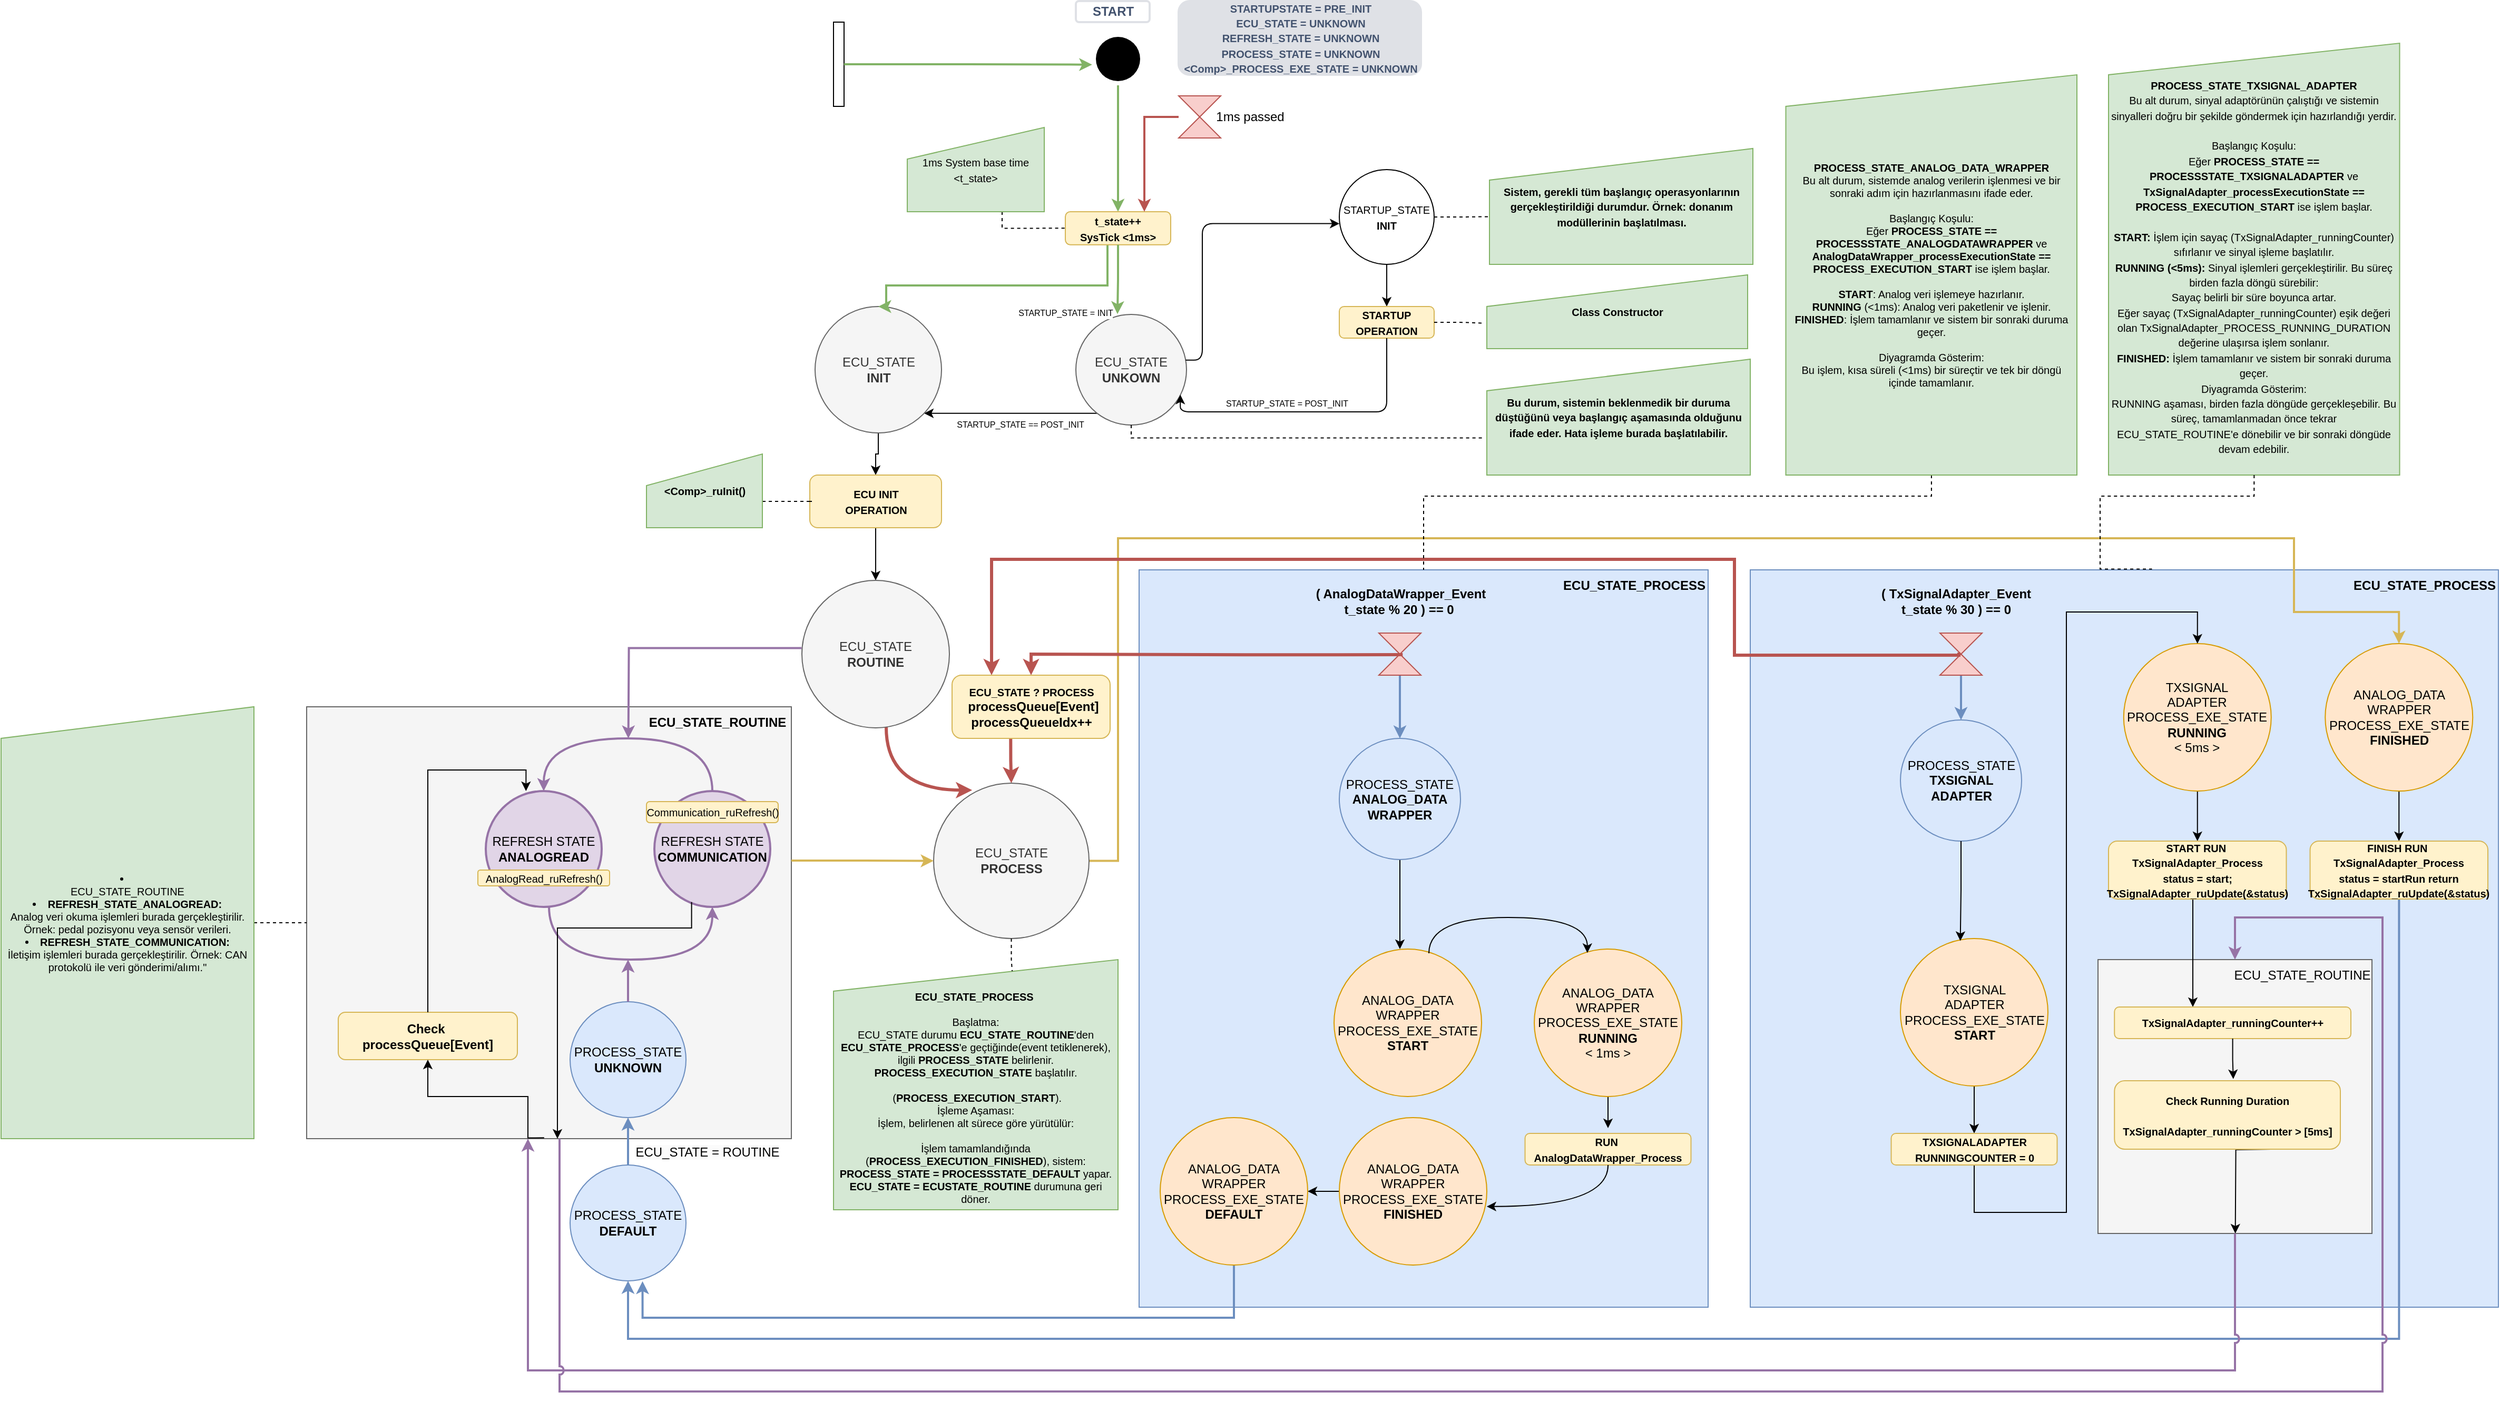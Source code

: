 <mxfile version="24.0.4" type="device">
  <diagram name="Page-1" id="58cdce13-f638-feb5-8d6f-7d28b1aa9fa0">
    <mxGraphModel dx="2208" dy="-59" grid="1" gridSize="10" guides="1" tooltips="1" connect="1" arrows="1" fold="1" page="1" pageScale="1" pageWidth="1100" pageHeight="850" background="none" math="0" shadow="0">
      <root>
        <mxCell id="0" />
        <mxCell id="1" parent="0" />
        <mxCell id="P8Tkj7V5pEzn8IZNAXqs-1" value="" style="rounded=0;whiteSpace=wrap;html=1;fillColor=#dae8fc;strokeColor=#6c8ebf;" parent="1" vertex="1">
          <mxGeometry x="1520" y="1400" width="710" height="700" as="geometry" />
        </mxCell>
        <mxCell id="_xPvG2tfz9_2FfV38ZfI-9" value="" style="rounded=0;whiteSpace=wrap;html=1;fillColor=#f5f5f5;fontColor=#333333;strokeColor=#666666;" parent="1" vertex="1">
          <mxGeometry x="1850" y="1770" width="260" height="260" as="geometry" />
        </mxCell>
        <mxCell id="P8Tkj7V5pEzn8IZNAXqs-2" value="" style="rounded=0;whiteSpace=wrap;html=1;fillColor=#dae8fc;strokeColor=#6c8ebf;" parent="1" vertex="1">
          <mxGeometry x="940" y="1400" width="540" height="700" as="geometry" />
        </mxCell>
        <mxCell id="P8Tkj7V5pEzn8IZNAXqs-4" value="" style="rounded=0;whiteSpace=wrap;html=1;fillColor=#f5f5f5;fontColor=#333333;strokeColor=#666666;" parent="1" vertex="1">
          <mxGeometry x="150" y="1530" width="460" height="410" as="geometry" />
        </mxCell>
        <mxCell id="P8Tkj7V5pEzn8IZNAXqs-5" style="edgeStyle=orthogonalEdgeStyle;rounded=0;orthogonalLoop=1;jettySize=auto;html=1;entryX=0.5;entryY=0;entryDx=0;entryDy=0;fillColor=#d5e8d4;strokeColor=#82b366;strokeWidth=2;" parent="1" source="P8Tkj7V5pEzn8IZNAXqs-6" target="P8Tkj7V5pEzn8IZNAXqs-31" edge="1">
          <mxGeometry relative="1" as="geometry" />
        </mxCell>
        <mxCell id="P8Tkj7V5pEzn8IZNAXqs-6" value="" style="ellipse;html=1;shape=startState;fillColor=#000000;strokeColor=none;" parent="1" vertex="1">
          <mxGeometry x="895" y="890" width="50" height="50" as="geometry" />
        </mxCell>
        <mxCell id="P8Tkj7V5pEzn8IZNAXqs-7" value="START" style="dashed=0;html=1;rounded=1;strokeColor=#DFE1E6;fontSize=12;align=center;fontStyle=1;strokeWidth=2;fontColor=#42526E" parent="1" vertex="1">
          <mxGeometry x="880" y="860" width="70" height="20" as="geometry" />
        </mxCell>
        <mxCell id="P8Tkj7V5pEzn8IZNAXqs-8" value="&lt;font style=&quot;font-size: 10px;&quot;&gt;STARTUPSTATE = PRE_INIT&lt;/font&gt;&lt;div&gt;&lt;font style=&quot;font-size: 10px;&quot;&gt;ECU_STATE = UNKNOWN&lt;/font&gt;&lt;/div&gt;&lt;div&gt;&lt;font style=&quot;font-size: 10px;&quot;&gt;REFRESH_STATE = UNKNOWN&lt;/font&gt;&lt;/div&gt;&lt;div&gt;&lt;font style=&quot;font-size: 10px;&quot;&gt;PROCESS_STATE = UNKNOWN&lt;/font&gt;&lt;/div&gt;&lt;div&gt;&lt;font style=&quot;font-size: 10px;&quot;&gt;&amp;lt;Comp&amp;gt;_PROCESS_EXE_STATE = UNKNOWN&lt;/font&gt;&lt;/div&gt;" style="dashed=0;html=1;rounded=1;fillColor=#DFE1E6;strokeColor=#DFE1E6;fontSize=12;align=center;fontStyle=1;strokeWidth=2;fontColor=#42526E" parent="1" vertex="1">
          <mxGeometry x="977.5" y="860" width="230" height="70" as="geometry" />
        </mxCell>
        <mxCell id="P8Tkj7V5pEzn8IZNAXqs-9" style="edgeStyle=orthogonalEdgeStyle;rounded=0;orthogonalLoop=1;jettySize=auto;html=1;" parent="1" source="P8Tkj7V5pEzn8IZNAXqs-12" target="P8Tkj7V5pEzn8IZNAXqs-14" edge="1">
          <mxGeometry relative="1" as="geometry">
            <Array as="points">
              <mxPoint x="870" y="1251.36" />
              <mxPoint x="870" y="1251.36" />
            </Array>
          </mxGeometry>
        </mxCell>
        <mxCell id="P8Tkj7V5pEzn8IZNAXqs-10" value="&lt;span style=&quot;color: rgba(0, 0, 0, 0); font-family: monospace; font-size: 0px; text-align: start; background-color: rgb(251, 251, 251);&quot;&gt;%3CmxGraphModel%3E%3Croot%3E%3CmxCell%20id%3D%220%22%2F%3E%3CmxCell%20id%3D%221%22%20parent%3D%220%22%2F%3E%3CmxCell%20id%3D%222%22%20value%3D%22%26lt%3Bfont%20style%3D%26quot%3Bfont-size%3A%208px%3B%26quot%3B%26gt%3BSTARTUP_STATE%20%3D%20POST_INIT%26lt%3B%2Ffont%26gt%3B%22%20style%3D%22edgeLabel%3Bhtml%3D1%3Balign%3Dcenter%3BverticalAlign%3Dmiddle%3Bresizable%3D0%3Bpoints%3D%5B%5D%3B%22%20vertex%3D%221%22%20connectable%3D%220%22%20parent%3D%221%22%3E%3CmxGeometry%20x%3D%22330%22%20y%3D%2260.571%22%20as%3D%22geometry%22%2F%3E%3C%2FmxCell%3E%3C%2Froot%3E%3C%2FmxGraphModel%3E&lt;/span&gt;" style="edgeLabel;html=1;align=center;verticalAlign=middle;resizable=0;points=[];" parent="P8Tkj7V5pEzn8IZNAXqs-9" vertex="1" connectable="0">
          <mxGeometry x="-0.16" y="-1" relative="1" as="geometry">
            <mxPoint as="offset" />
          </mxGeometry>
        </mxCell>
        <mxCell id="P8Tkj7V5pEzn8IZNAXqs-11" value="&lt;span style=&quot;font-size: 8px;&quot;&gt;STARTUP_STATE == POST_INIT&lt;/span&gt;" style="edgeLabel;html=1;align=center;verticalAlign=middle;resizable=0;points=[];" parent="P8Tkj7V5pEzn8IZNAXqs-9" vertex="1" connectable="0">
          <mxGeometry x="-0.342" relative="1" as="geometry">
            <mxPoint x="-19" y="9" as="offset" />
          </mxGeometry>
        </mxCell>
        <mxCell id="P8Tkj7V5pEzn8IZNAXqs-12" value="ECU_STATE&lt;div&gt;&lt;b&gt;UNKOWN&lt;/b&gt;&lt;/div&gt;" style="ellipse;whiteSpace=wrap;html=1;aspect=fixed;fillColor=#f5f5f5;fontColor=#333333;strokeColor=#666666;" parent="1" vertex="1">
          <mxGeometry x="880" y="1157.5" width="105" height="105" as="geometry" />
        </mxCell>
        <mxCell id="P8Tkj7V5pEzn8IZNAXqs-13" style="edgeStyle=orthogonalEdgeStyle;rounded=0;orthogonalLoop=1;jettySize=auto;html=1;entryX=0.5;entryY=0;entryDx=0;entryDy=0;" parent="1" source="P8Tkj7V5pEzn8IZNAXqs-14" target="P8Tkj7V5pEzn8IZNAXqs-19" edge="1">
          <mxGeometry relative="1" as="geometry" />
        </mxCell>
        <mxCell id="P8Tkj7V5pEzn8IZNAXqs-14" value="ECU_STATE&lt;div&gt;&lt;b&gt;INIT&lt;/b&gt;&lt;/div&gt;" style="ellipse;whiteSpace=wrap;html=1;aspect=fixed;fillColor=#f5f5f5;fontColor=#333333;strokeColor=#666666;" parent="1" vertex="1">
          <mxGeometry x="632.5" y="1150" width="120" height="120" as="geometry" />
        </mxCell>
        <mxCell id="P8Tkj7V5pEzn8IZNAXqs-15" style="edgeStyle=orthogonalEdgeStyle;rounded=0;orthogonalLoop=1;jettySize=auto;html=1;entryX=0.5;entryY=0;entryDx=0;entryDy=0;" parent="1" source="P8Tkj7V5pEzn8IZNAXqs-16" target="P8Tkj7V5pEzn8IZNAXqs-17" edge="1">
          <mxGeometry relative="1" as="geometry" />
        </mxCell>
        <mxCell id="P8Tkj7V5pEzn8IZNAXqs-16" value="&lt;font style=&quot;font-size: 10px;&quot;&gt;STARTUP_STATE&lt;/font&gt;&lt;div&gt;&lt;font style=&quot;font-size: 10px;&quot;&gt;&lt;b&gt;INIT&lt;/b&gt;&lt;/font&gt;&lt;/div&gt;" style="ellipse;whiteSpace=wrap;html=1;aspect=fixed;" parent="1" vertex="1">
          <mxGeometry x="1130" y="1020.0" width="90" height="90" as="geometry" />
        </mxCell>
        <mxCell id="P8Tkj7V5pEzn8IZNAXqs-17" value="&lt;font style=&quot;font-size: 10px;&quot;&gt;STARTUP OPERATION&lt;/font&gt;" style="rounded=1;whiteSpace=wrap;html=1;fillColor=#fff2cc;strokeColor=#d6b656;fontStyle=1" parent="1" vertex="1">
          <mxGeometry x="1130" y="1150" width="90" height="30" as="geometry" />
        </mxCell>
        <mxCell id="P8Tkj7V5pEzn8IZNAXqs-18" style="edgeStyle=orthogonalEdgeStyle;rounded=0;orthogonalLoop=1;jettySize=auto;html=1;entryX=0.5;entryY=0;entryDx=0;entryDy=0;" parent="1" source="P8Tkj7V5pEzn8IZNAXqs-19" target="P8Tkj7V5pEzn8IZNAXqs-26" edge="1">
          <mxGeometry relative="1" as="geometry" />
        </mxCell>
        <mxCell id="P8Tkj7V5pEzn8IZNAXqs-19" value="&lt;font style=&quot;font-size: 10px;&quot;&gt;ECU INIT&lt;/font&gt;&lt;div&gt;&lt;font style=&quot;font-size: 10px;&quot;&gt;OPERATION&lt;/font&gt;&lt;/div&gt;" style="rounded=1;whiteSpace=wrap;html=1;fillColor=#fff2cc;strokeColor=#d6b656;fontStyle=1" parent="1" vertex="1">
          <mxGeometry x="627.5" y="1310" width="125" height="50" as="geometry" />
        </mxCell>
        <mxCell id="P8Tkj7V5pEzn8IZNAXqs-20" style="edgeStyle=orthogonalEdgeStyle;rounded=1;orthogonalLoop=1;jettySize=auto;html=1;curved=0;entryX=0.944;entryY=0.726;entryDx=0;entryDy=0;exitX=0.5;exitY=1;exitDx=0;exitDy=0;entryPerimeter=0;" parent="1" source="P8Tkj7V5pEzn8IZNAXqs-17" target="P8Tkj7V5pEzn8IZNAXqs-12" edge="1">
          <mxGeometry relative="1" as="geometry">
            <Array as="points">
              <mxPoint x="1175" y="1250" />
              <mxPoint x="979" y="1250" />
            </Array>
            <mxPoint x="1167.519" y="1229" as="sourcePoint" />
            <mxPoint x="922.49" y="1289" as="targetPoint" />
          </mxGeometry>
        </mxCell>
        <mxCell id="P8Tkj7V5pEzn8IZNAXqs-21" value="&lt;font style=&quot;font-size: 8px;&quot;&gt;STARTUP_STATE = POST_INIT&lt;/font&gt;" style="edgeLabel;html=1;align=center;verticalAlign=middle;resizable=0;points=[];" parent="P8Tkj7V5pEzn8IZNAXqs-20" vertex="1" connectable="0">
          <mxGeometry x="-0.54" y="-2" relative="1" as="geometry">
            <mxPoint x="-93" y="-4" as="offset" />
          </mxGeometry>
        </mxCell>
        <mxCell id="P8Tkj7V5pEzn8IZNAXqs-22" style="edgeStyle=orthogonalEdgeStyle;rounded=1;orthogonalLoop=1;jettySize=auto;html=1;curved=0;exitX=0.992;exitY=0.413;exitDx=0;exitDy=0;exitPerimeter=0;entryX=0.001;entryY=0.57;entryDx=0;entryDy=0;entryPerimeter=0;" parent="1" source="P8Tkj7V5pEzn8IZNAXqs-12" target="P8Tkj7V5pEzn8IZNAXqs-16" edge="1">
          <mxGeometry relative="1" as="geometry">
            <Array as="points">
              <mxPoint x="1000" y="1201" />
              <mxPoint x="1000" y="1071" />
            </Array>
            <mxPoint x="950.0" y="1240.46" as="sourcePoint" />
            <mxPoint x="1116.2" y="1065.86" as="targetPoint" />
          </mxGeometry>
        </mxCell>
        <mxCell id="P8Tkj7V5pEzn8IZNAXqs-23" value="&lt;font style=&quot;font-size: 8px;&quot;&gt;STARTUP_STATE = INIT&lt;/font&gt;" style="edgeLabel;html=1;align=center;verticalAlign=middle;resizable=0;points=[];" parent="P8Tkj7V5pEzn8IZNAXqs-22" vertex="1" connectable="0">
          <mxGeometry x="-0.251" y="2" relative="1" as="geometry">
            <mxPoint x="-128" y="41" as="offset" />
          </mxGeometry>
        </mxCell>
        <mxCell id="P8Tkj7V5pEzn8IZNAXqs-24" style="edgeStyle=orthogonalEdgeStyle;rounded=0;orthogonalLoop=1;jettySize=auto;html=1;curved=1;fillColor=#f8cecc;strokeColor=#b85450;strokeWidth=3;entryX=0.248;entryY=0.045;entryDx=0;entryDy=0;entryPerimeter=0;" parent="1" source="P8Tkj7V5pEzn8IZNAXqs-26" target="P8Tkj7V5pEzn8IZNAXqs-43" edge="1">
          <mxGeometry relative="1" as="geometry">
            <Array as="points">
              <mxPoint x="700" y="1609" />
            </Array>
          </mxGeometry>
        </mxCell>
        <mxCell id="P8Tkj7V5pEzn8IZNAXqs-26" value="ECU_STATE&lt;div&gt;&lt;b&gt;ROUTINE&lt;/b&gt;&lt;/div&gt;" style="ellipse;whiteSpace=wrap;html=1;aspect=fixed;fillColor=#f5f5f5;fontColor=#333333;strokeColor=#666666;" parent="1" vertex="1">
          <mxGeometry x="620" y="1410" width="140" height="140" as="geometry" />
        </mxCell>
        <mxCell id="P8Tkj7V5pEzn8IZNAXqs-27" value="&lt;font style=&quot;font-size: 10px;&quot;&gt;Class&amp;nbsp;&lt;/font&gt;&lt;span style=&quot;font-size: 10px; background-color: initial;&quot;&gt;Constructor&lt;/span&gt;" style="shape=manualInput;whiteSpace=wrap;html=1;fillColor=#d5e8d4;strokeColor=#82b366;fontStyle=1" parent="1" vertex="1">
          <mxGeometry x="1270" y="1120" width="247.5" height="70" as="geometry" />
        </mxCell>
        <mxCell id="P8Tkj7V5pEzn8IZNAXqs-29" style="edgeStyle=orthogonalEdgeStyle;rounded=0;orthogonalLoop=1;jettySize=auto;html=1;entryX=0;entryY=0.5;entryDx=0;entryDy=0;dashed=1;endArrow=none;endFill=0;" parent="1" source="P8Tkj7V5pEzn8IZNAXqs-30" target="P8Tkj7V5pEzn8IZNAXqs-19" edge="1">
          <mxGeometry relative="1" as="geometry">
            <Array as="points">
              <mxPoint x="630" y="1335" />
              <mxPoint x="630" y="1335" />
            </Array>
          </mxGeometry>
        </mxCell>
        <mxCell id="P8Tkj7V5pEzn8IZNAXqs-30" value="&lt;span style=&quot;font-size: 10px;&quot;&gt;&lt;b&gt;&amp;lt;Comp&amp;gt;_ruInit()&lt;/b&gt;&lt;/span&gt;" style="shape=manualInput;whiteSpace=wrap;html=1;fillColor=#d5e8d4;strokeColor=#82b366;" parent="1" vertex="1">
          <mxGeometry x="472.5" y="1290" width="110" height="70" as="geometry" />
        </mxCell>
        <mxCell id="_xPvG2tfz9_2FfV38ZfI-25" style="edgeStyle=orthogonalEdgeStyle;rounded=0;orthogonalLoop=1;jettySize=auto;html=1;entryX=0.5;entryY=0;entryDx=0;entryDy=0;fillColor=#d5e8d4;strokeColor=#82b366;strokeWidth=2;" parent="1" source="P8Tkj7V5pEzn8IZNAXqs-31" target="P8Tkj7V5pEzn8IZNAXqs-14" edge="1">
          <mxGeometry relative="1" as="geometry">
            <Array as="points">
              <mxPoint x="910" y="1130" />
              <mxPoint x="700" y="1130" />
            </Array>
          </mxGeometry>
        </mxCell>
        <mxCell id="P8Tkj7V5pEzn8IZNAXqs-31" value="&lt;span style=&quot;font-size: 10px;&quot;&gt;t_state++&lt;/span&gt;&lt;div&gt;&lt;span style=&quot;font-size: 10px;&quot;&gt;SysTick &amp;lt;1ms&amp;gt;&lt;/span&gt;&lt;/div&gt;" style="rounded=1;whiteSpace=wrap;html=1;fillColor=#fff2cc;strokeColor=#d6b656;fontStyle=1" parent="1" vertex="1">
          <mxGeometry x="870" y="1060" width="100" height="31.36" as="geometry" />
        </mxCell>
        <mxCell id="P8Tkj7V5pEzn8IZNAXqs-32" style="edgeStyle=orthogonalEdgeStyle;rounded=0;orthogonalLoop=1;jettySize=auto;html=1;entryX=0.376;entryY=-0.003;entryDx=0;entryDy=0;entryPerimeter=0;fillColor=#d5e8d4;strokeColor=#82b366;strokeWidth=2;" parent="1" source="P8Tkj7V5pEzn8IZNAXqs-31" target="P8Tkj7V5pEzn8IZNAXqs-12" edge="1">
          <mxGeometry relative="1" as="geometry" />
        </mxCell>
        <mxCell id="P8Tkj7V5pEzn8IZNAXqs-33" style="edgeStyle=orthogonalEdgeStyle;rounded=0;orthogonalLoop=1;jettySize=auto;html=1;entryX=0;entryY=0.5;entryDx=0;entryDy=0;endArrow=none;endFill=0;dashed=1;" parent="1" source="P8Tkj7V5pEzn8IZNAXqs-34" target="P8Tkj7V5pEzn8IZNAXqs-31" edge="1">
          <mxGeometry relative="1" as="geometry">
            <Array as="points">
              <mxPoint x="810" y="1076" />
            </Array>
          </mxGeometry>
        </mxCell>
        <mxCell id="P8Tkj7V5pEzn8IZNAXqs-34" value="&lt;span style=&quot;font-size: 10px;&quot;&gt;1ms&amp;nbsp;&lt;/span&gt;&lt;span style=&quot;font-size: 10px; background-color: initial;&quot;&gt;System base&amp;nbsp;&lt;/span&gt;&lt;span style=&quot;font-size: 10px; background-color: initial;&quot;&gt;time&lt;/span&gt;&lt;div&gt;&lt;span style=&quot;font-size: 10px;&quot;&gt;&amp;lt;t_state&amp;gt;&lt;/span&gt;&lt;/div&gt;" style="shape=manualInput;whiteSpace=wrap;html=1;fillColor=#d5e8d4;strokeColor=#82b366;" parent="1" vertex="1">
          <mxGeometry x="720" y="980" width="130" height="80" as="geometry" />
        </mxCell>
        <mxCell id="P8Tkj7V5pEzn8IZNAXqs-35" style="edgeStyle=orthogonalEdgeStyle;rounded=0;orthogonalLoop=1;jettySize=auto;html=1;entryX=0.5;entryY=0;entryDx=0;entryDy=0;strokeWidth=2;fillColor=#dae8fc;strokeColor=#6c8ebf;" parent="1" source="P8Tkj7V5pEzn8IZNAXqs-36" target="P8Tkj7V5pEzn8IZNAXqs-68" edge="1">
          <mxGeometry relative="1" as="geometry">
            <Array as="points">
              <mxPoint x="1720" y="1520" />
              <mxPoint x="1720" y="1520" />
            </Array>
          </mxGeometry>
        </mxCell>
        <mxCell id="P8Tkj7V5pEzn8IZNAXqs-36" value="" style="shape=collate;html=1;fillColor=#f8cecc;strokeColor=#b85450;" parent="1" vertex="1">
          <mxGeometry x="1700" y="1460" width="40" height="40" as="geometry" />
        </mxCell>
        <mxCell id="P8Tkj7V5pEzn8IZNAXqs-37" value="( TxSignalAdapter_Event&lt;div&gt;t_state % 30 ) == 0&lt;/div&gt;" style="text;html=1;align=center;verticalAlign=middle;resizable=0;points=[];autosize=1;strokeColor=none;fillColor=none;fontStyle=1" parent="1" vertex="1">
          <mxGeometry x="1635" y="1410" width="160" height="40" as="geometry" />
        </mxCell>
        <mxCell id="P8Tkj7V5pEzn8IZNAXqs-38" style="edgeStyle=orthogonalEdgeStyle;rounded=0;orthogonalLoop=1;jettySize=auto;html=1;entryX=0.5;entryY=0;entryDx=0;entryDy=0;fillColor=#dae8fc;strokeColor=#6c8ebf;strokeWidth=2;" parent="1" source="P8Tkj7V5pEzn8IZNAXqs-40" target="P8Tkj7V5pEzn8IZNAXqs-45" edge="1">
          <mxGeometry relative="1" as="geometry">
            <Array as="points">
              <mxPoint x="1188" y="1530" />
              <mxPoint x="1188" y="1530" />
            </Array>
          </mxGeometry>
        </mxCell>
        <mxCell id="P8Tkj7V5pEzn8IZNAXqs-39" style="edgeStyle=orthogonalEdgeStyle;rounded=0;orthogonalLoop=1;jettySize=auto;html=1;entryX=0.5;entryY=0;entryDx=0;entryDy=0;fillColor=#f8cecc;strokeColor=#b85450;strokeWidth=3;exitX=0.371;exitY=1.009;exitDx=0;exitDy=0;exitPerimeter=0;" parent="1" source="KpyqmpD90d2tB9wrK3yy-1" target="P8Tkj7V5pEzn8IZNAXqs-43" edge="1">
          <mxGeometry relative="1" as="geometry" />
        </mxCell>
        <mxCell id="P8Tkj7V5pEzn8IZNAXqs-40" value="" style="shape=collate;html=1;fillColor=#f8cecc;strokeColor=#b85450;" parent="1" vertex="1">
          <mxGeometry x="1167.5" y="1460" width="40" height="40" as="geometry" />
        </mxCell>
        <mxCell id="P8Tkj7V5pEzn8IZNAXqs-41" value="&lt;div&gt;( AnalogDataWrapper_Event&lt;/div&gt;t_state % 20 ) == 0&amp;nbsp;" style="text;html=1;align=center;verticalAlign=middle;resizable=0;points=[];autosize=1;strokeColor=none;fillColor=none;fontStyle=1" parent="1" vertex="1">
          <mxGeometry x="1097.5" y="1410" width="180" height="40" as="geometry" />
        </mxCell>
        <mxCell id="P8Tkj7V5pEzn8IZNAXqs-42" style="edgeStyle=orthogonalEdgeStyle;rounded=0;orthogonalLoop=1;jettySize=auto;html=1;fillColor=#fff2cc;strokeColor=#d6b656;strokeWidth=2;entryX=0.5;entryY=0;entryDx=0;entryDy=0;" parent="1" source="P8Tkj7V5pEzn8IZNAXqs-43" target="P8Tkj7V5pEzn8IZNAXqs-74" edge="1">
          <mxGeometry relative="1" as="geometry">
            <Array as="points">
              <mxPoint x="920" y="1676" />
              <mxPoint x="920" y="1370" />
              <mxPoint x="2036" y="1370" />
              <mxPoint x="2036" y="1440" />
              <mxPoint x="2136" y="1440" />
            </Array>
          </mxGeometry>
        </mxCell>
        <mxCell id="P8Tkj7V5pEzn8IZNAXqs-43" value="ECU_STATE&lt;div&gt;&lt;b&gt;PROCESS&lt;/b&gt;&lt;/div&gt;" style="ellipse;whiteSpace=wrap;html=1;aspect=fixed;fillColor=#f5f5f5;fontColor=#333333;strokeColor=#666666;" parent="1" vertex="1">
          <mxGeometry x="745" y="1602.5" width="147.5" height="147.5" as="geometry" />
        </mxCell>
        <mxCell id="P8Tkj7V5pEzn8IZNAXqs-44" style="edgeStyle=orthogonalEdgeStyle;rounded=0;orthogonalLoop=1;jettySize=auto;html=1;entryX=0.5;entryY=0;entryDx=0;entryDy=0;" parent="1" source="P8Tkj7V5pEzn8IZNAXqs-45" edge="1">
          <mxGeometry relative="1" as="geometry">
            <mxPoint x="1187.5" y="1760" as="targetPoint" />
          </mxGeometry>
        </mxCell>
        <mxCell id="P8Tkj7V5pEzn8IZNAXqs-45" value="PROCESS_STATE&lt;div&gt;&lt;b&gt;ANALOG_DATA&lt;/b&gt;&lt;/div&gt;&lt;div&gt;&lt;b&gt;WRAPPER&lt;/b&gt;&lt;/div&gt;" style="ellipse;whiteSpace=wrap;html=1;aspect=fixed;fillColor=#dae8fc;strokeColor=#6c8ebf;" parent="1" vertex="1">
          <mxGeometry x="1130" y="1560" width="115" height="115" as="geometry" />
        </mxCell>
        <mxCell id="P8Tkj7V5pEzn8IZNAXqs-46" value="ANALOG_DATA&lt;div&gt;WRAPPER&lt;/div&gt;&lt;div&gt;PROCESS_EXE_STATE&lt;div&gt;&lt;b&gt;START&lt;/b&gt;&lt;/div&gt;&lt;/div&gt;" style="ellipse;whiteSpace=wrap;html=1;aspect=fixed;fillColor=#ffe6cc;strokeColor=#d79b00;" parent="1" vertex="1">
          <mxGeometry x="1125" y="1760" width="140" height="140" as="geometry" />
        </mxCell>
        <mxCell id="P8Tkj7V5pEzn8IZNAXqs-47" style="edgeStyle=orthogonalEdgeStyle;rounded=0;orthogonalLoop=1;jettySize=auto;html=1;entryX=0.5;entryY=1;entryDx=0;entryDy=0;curved=1;fillColor=#e1d5e7;strokeColor=#9673a6;strokeWidth=2;" parent="1" source="P8Tkj7V5pEzn8IZNAXqs-48" target="P8Tkj7V5pEzn8IZNAXqs-50" edge="1">
          <mxGeometry relative="1" as="geometry">
            <Array as="points">
              <mxPoint x="380" y="1770" />
              <mxPoint x="535" y="1770" />
            </Array>
          </mxGeometry>
        </mxCell>
        <mxCell id="P8Tkj7V5pEzn8IZNAXqs-48" value="REFRESH STATE&lt;div&gt;&lt;b&gt;ANALOGREAD&lt;/b&gt;&lt;/div&gt;" style="ellipse;whiteSpace=wrap;html=1;aspect=fixed;fillColor=#e1d5e7;strokeColor=#9673a6;strokeWidth=2;" parent="1" vertex="1">
          <mxGeometry x="320" y="1610" width="110" height="110" as="geometry" />
        </mxCell>
        <mxCell id="P8Tkj7V5pEzn8IZNAXqs-49" style="edgeStyle=orthogonalEdgeStyle;rounded=0;orthogonalLoop=1;jettySize=auto;html=1;curved=1;strokeWidth=2;fillColor=#e1d5e7;strokeColor=#9673a6;" parent="1" source="P8Tkj7V5pEzn8IZNAXqs-50" target="P8Tkj7V5pEzn8IZNAXqs-48" edge="1">
          <mxGeometry relative="1" as="geometry">
            <Array as="points">
              <mxPoint x="535" y="1560" />
              <mxPoint x="375" y="1560" />
            </Array>
          </mxGeometry>
        </mxCell>
        <mxCell id="P8Tkj7V5pEzn8IZNAXqs-50" value="REFRESH STATE&lt;div&gt;&lt;b&gt;COMMUNICATION&lt;/b&gt;&lt;/div&gt;" style="ellipse;whiteSpace=wrap;html=1;aspect=fixed;fillColor=#e1d5e7;strokeColor=#9673a6;strokeWidth=2;" parent="1" vertex="1">
          <mxGeometry x="480" y="1610" width="110" height="110" as="geometry" />
        </mxCell>
        <mxCell id="_xPvG2tfz9_2FfV38ZfI-21" style="edgeStyle=orthogonalEdgeStyle;rounded=0;orthogonalLoop=1;jettySize=auto;html=1;entryX=0.75;entryY=0;entryDx=0;entryDy=0;fillColor=#f8cecc;strokeColor=#b85450;strokeWidth=2;" parent="1" source="P8Tkj7V5pEzn8IZNAXqs-53" target="P8Tkj7V5pEzn8IZNAXqs-31" edge="1">
          <mxGeometry relative="1" as="geometry" />
        </mxCell>
        <mxCell id="P8Tkj7V5pEzn8IZNAXqs-53" value="" style="shape=collate;html=1;fillColor=#f8cecc;strokeColor=#b85450;" parent="1" vertex="1">
          <mxGeometry x="977.5" y="950.0" width="40" height="40" as="geometry" />
        </mxCell>
        <mxCell id="P8Tkj7V5pEzn8IZNAXqs-54" value="&lt;div&gt;1ms passed&lt;/div&gt;" style="text;html=1;align=center;verticalAlign=middle;resizable=0;points=[];autosize=1;strokeColor=none;fillColor=none;" parent="1" vertex="1">
          <mxGeometry x="1000" y="955.0" width="90" height="30" as="geometry" />
        </mxCell>
        <mxCell id="P8Tkj7V5pEzn8IZNAXqs-55" style="edgeStyle=orthogonalEdgeStyle;rounded=0;orthogonalLoop=1;jettySize=auto;html=1;" parent="1" source="P8Tkj7V5pEzn8IZNAXqs-56" edge="1">
          <mxGeometry relative="1" as="geometry">
            <mxPoint x="1385" y="1930" as="targetPoint" />
          </mxGeometry>
        </mxCell>
        <mxCell id="P8Tkj7V5pEzn8IZNAXqs-56" value="ANALOG_DATA&lt;div&gt;WRAPPER&lt;/div&gt;&lt;div&gt;PROCESS_EXE_STATE&lt;div&gt;&lt;b&gt;RUNNING&lt;/b&gt;&lt;/div&gt;&lt;/div&gt;&lt;div&gt;&amp;lt; 1ms &amp;gt;&lt;/div&gt;" style="ellipse;whiteSpace=wrap;html=1;aspect=fixed;fillColor=#ffe6cc;strokeColor=#d79b00;" parent="1" vertex="1">
          <mxGeometry x="1315" y="1760" width="140" height="140" as="geometry" />
        </mxCell>
        <mxCell id="P8Tkj7V5pEzn8IZNAXqs-57" style="edgeStyle=orthogonalEdgeStyle;rounded=0;orthogonalLoop=1;jettySize=auto;html=1;entryX=0.36;entryY=0.026;entryDx=0;entryDy=0;entryPerimeter=0;curved=1;" parent="1" target="P8Tkj7V5pEzn8IZNAXqs-56" edge="1">
          <mxGeometry relative="1" as="geometry">
            <mxPoint x="1215" y="1764" as="sourcePoint" />
            <Array as="points">
              <mxPoint x="1215" y="1730" />
              <mxPoint x="1365" y="1730" />
            </Array>
          </mxGeometry>
        </mxCell>
        <mxCell id="_xPvG2tfz9_2FfV38ZfI-4" style="edgeStyle=orthogonalEdgeStyle;rounded=0;orthogonalLoop=1;jettySize=auto;html=1;" parent="1" source="P8Tkj7V5pEzn8IZNAXqs-59" target="_xPvG2tfz9_2FfV38ZfI-1" edge="1">
          <mxGeometry relative="1" as="geometry" />
        </mxCell>
        <mxCell id="P8Tkj7V5pEzn8IZNAXqs-59" value="ANALOG_DATA&lt;div&gt;WRAPPER&lt;/div&gt;&lt;div&gt;PROCESS_EXE_STATE&lt;div&gt;&lt;b&gt;FINISHED&lt;/b&gt;&lt;/div&gt;&lt;/div&gt;" style="ellipse;whiteSpace=wrap;html=1;aspect=fixed;fillColor=#ffe6cc;strokeColor=#d79b00;" parent="1" vertex="1">
          <mxGeometry x="1130" y="1920" width="140" height="140" as="geometry" />
        </mxCell>
        <mxCell id="P8Tkj7V5pEzn8IZNAXqs-60" value="ECU_STATE_ROUTINE" style="text;html=1;align=center;verticalAlign=middle;whiteSpace=wrap;rounded=0;fontStyle=1" parent="1" vertex="1">
          <mxGeometry x="510" y="1530" width="60" height="30" as="geometry" />
        </mxCell>
        <mxCell id="P8Tkj7V5pEzn8IZNAXqs-61" style="edgeStyle=orthogonalEdgeStyle;rounded=0;orthogonalLoop=1;jettySize=auto;html=1;exitX=0.5;exitY=1;exitDx=0;exitDy=0;" parent="1" source="P8Tkj7V5pEzn8IZNAXqs-40" target="P8Tkj7V5pEzn8IZNAXqs-40" edge="1">
          <mxGeometry relative="1" as="geometry" />
        </mxCell>
        <mxCell id="P8Tkj7V5pEzn8IZNAXqs-62" style="edgeStyle=orthogonalEdgeStyle;rounded=0;orthogonalLoop=1;jettySize=auto;html=1;curved=0;fillColor=#dae8fc;strokeColor=#6c8ebf;exitX=0.5;exitY=0;exitDx=0;exitDy=0;strokeWidth=2;entryX=0.5;entryY=1;entryDx=0;entryDy=0;" parent="1" source="P8Tkj7V5pEzn8IZNAXqs-65" target="P8Tkj7V5pEzn8IZNAXqs-66" edge="1">
          <mxGeometry relative="1" as="geometry">
            <mxPoint x="635.0" y="1994.95" as="sourcePoint" />
            <mxPoint x="360.0" y="1450.003" as="targetPoint" />
            <Array as="points">
              <mxPoint x="455" y="1930" />
              <mxPoint x="455" y="1930" />
            </Array>
          </mxGeometry>
        </mxCell>
        <mxCell id="P8Tkj7V5pEzn8IZNAXqs-63" value="&lt;span style=&quot;color: rgba(0, 0, 0, 0); font-family: monospace; font-size: 0px; text-align: start; background-color: rgb(251, 251, 251);&quot;&gt;%3CmxGraphModel%3E%3Croot%3E%3CmxCell%20id%3D%220%22%2F%3E%3CmxCell%20id%3D%221%22%20parent%3D%220%22%2F%3E%3CmxCell%20id%3D%222%22%20value%3D%22ECU_STATE_ROUTINE%22%20style%3D%22text%3Bhtml%3D1%3Balign%3Dcenter%3BverticalAlign%3Dmiddle%3BwhiteSpace%3Dwrap%3Brounded%3D0%3B%22%20vertex%3D%221%22%20parent%3D%221%22%3E%3CmxGeometry%20x%3D%22-330%22%20y%3D%22330%22%20width%3D%2260%22%20height%3D%2230%22%20as%3D%22geometry%22%2F%3E%3C%2FmxCell%3E%3C%2Froot%3E%3C%2FmxGraphModel%3E&lt;/span&gt;" style="edgeLabel;html=1;align=center;verticalAlign=middle;resizable=0;points=[];" parent="P8Tkj7V5pEzn8IZNAXqs-62" vertex="1" connectable="0">
          <mxGeometry x="-0.728" y="-13" relative="1" as="geometry">
            <mxPoint as="offset" />
          </mxGeometry>
        </mxCell>
        <mxCell id="P8Tkj7V5pEzn8IZNAXqs-64" value="&lt;span style=&quot;font-size: 12px; text-wrap-mode: wrap; background-color: rgb(251, 251, 251);&quot;&gt;ECU_STATE = ROUTINE&lt;/span&gt;" style="edgeLabel;html=1;align=center;verticalAlign=middle;resizable=0;points=[];" parent="P8Tkj7V5pEzn8IZNAXqs-62" vertex="1" connectable="0">
          <mxGeometry x="-0.841" y="-1" relative="1" as="geometry">
            <mxPoint x="74" y="-9" as="offset" />
          </mxGeometry>
        </mxCell>
        <mxCell id="P8Tkj7V5pEzn8IZNAXqs-65" value="PROCESS_STATE&lt;div&gt;&lt;b&gt;DEFAULT&lt;/b&gt;&lt;/div&gt;" style="ellipse;whiteSpace=wrap;html=1;aspect=fixed;fillColor=#dae8fc;strokeColor=#6c8ebf;" parent="1" vertex="1">
          <mxGeometry x="400" y="1965" width="110" height="110" as="geometry" />
        </mxCell>
        <mxCell id="P8Tkj7V5pEzn8IZNAXqs-66" value="PROCESS_STATE&lt;div&gt;&lt;b&gt;UNKNOWN&lt;/b&gt;&lt;/div&gt;" style="ellipse;whiteSpace=wrap;html=1;aspect=fixed;fillColor=#dae8fc;strokeColor=#6c8ebf;" parent="1" vertex="1">
          <mxGeometry x="400" y="1810" width="110" height="110" as="geometry" />
        </mxCell>
        <mxCell id="P8Tkj7V5pEzn8IZNAXqs-67" style="edgeStyle=orthogonalEdgeStyle;rounded=0;orthogonalLoop=1;jettySize=auto;html=1;fillColor=#e1d5e7;strokeColor=#9673a6;strokeWidth=2;" parent="1" source="P8Tkj7V5pEzn8IZNAXqs-66" edge="1">
          <mxGeometry relative="1" as="geometry">
            <mxPoint x="455" y="1770" as="targetPoint" />
          </mxGeometry>
        </mxCell>
        <mxCell id="P8Tkj7V5pEzn8IZNAXqs-68" value="PROCESS_STATE&lt;div&gt;&lt;b&gt;TXSIGNAL&lt;/b&gt;&lt;/div&gt;&lt;div&gt;&lt;b&gt;ADAPTER&lt;/b&gt;&lt;/div&gt;" style="ellipse;whiteSpace=wrap;html=1;aspect=fixed;fillColor=#dae8fc;strokeColor=#6c8ebf;" parent="1" vertex="1">
          <mxGeometry x="1662.5" y="1542.5" width="115" height="115" as="geometry" />
        </mxCell>
        <mxCell id="P8Tkj7V5pEzn8IZNAXqs-69" style="edgeStyle=orthogonalEdgeStyle;rounded=0;orthogonalLoop=1;jettySize=auto;html=1;entryX=0.5;entryY=0;entryDx=0;entryDy=0;" parent="1" source="P8Tkj7V5pEzn8IZNAXqs-70" target="P8Tkj7V5pEzn8IZNAXqs-77" edge="1">
          <mxGeometry relative="1" as="geometry" />
        </mxCell>
        <mxCell id="P8Tkj7V5pEzn8IZNAXqs-70" value="TXSIGNAL&lt;div&gt;ADAPTER&lt;br&gt;&lt;div&gt;PROCESS_EXE_STATE&lt;div&gt;&lt;b&gt;START&lt;/b&gt;&lt;/div&gt;&lt;/div&gt;&lt;/div&gt;" style="ellipse;whiteSpace=wrap;html=1;aspect=fixed;fillColor=#ffe6cc;strokeColor=#d79b00;" parent="1" vertex="1">
          <mxGeometry x="1662.5" y="1750" width="140" height="140" as="geometry" />
        </mxCell>
        <mxCell id="P8Tkj7V5pEzn8IZNAXqs-71" style="edgeStyle=orthogonalEdgeStyle;rounded=0;orthogonalLoop=1;jettySize=auto;html=1;entryX=0.5;entryY=0;entryDx=0;entryDy=0;" parent="1" source="P8Tkj7V5pEzn8IZNAXqs-72" target="P8Tkj7V5pEzn8IZNAXqs-81" edge="1">
          <mxGeometry relative="1" as="geometry">
            <mxPoint x="1960.375" y="1655" as="targetPoint" />
          </mxGeometry>
        </mxCell>
        <mxCell id="P8Tkj7V5pEzn8IZNAXqs-72" value="TXSIGNAL&lt;div&gt;ADAPTER&lt;/div&gt;&lt;div&gt;PROCESS_EXE_STATE&lt;div&gt;&lt;b&gt;RUNNING&lt;/b&gt;&lt;/div&gt;&lt;/div&gt;&lt;div&gt;&amp;lt; 5ms &amp;gt;&lt;/div&gt;" style="ellipse;whiteSpace=wrap;html=1;aspect=fixed;fillColor=#ffe6cc;strokeColor=#d79b00;" parent="1" vertex="1">
          <mxGeometry x="1874.37" y="1470" width="140" height="140" as="geometry" />
        </mxCell>
        <mxCell id="P8Tkj7V5pEzn8IZNAXqs-73" style="edgeStyle=orthogonalEdgeStyle;rounded=0;orthogonalLoop=1;jettySize=auto;html=1;entryX=0.5;entryY=0;entryDx=0;entryDy=0;" parent="1" source="P8Tkj7V5pEzn8IZNAXqs-74" target="P8Tkj7V5pEzn8IZNAXqs-88" edge="1">
          <mxGeometry relative="1" as="geometry">
            <mxPoint x="2135.625" y="1655" as="targetPoint" />
          </mxGeometry>
        </mxCell>
        <mxCell id="P8Tkj7V5pEzn8IZNAXqs-74" value="ANALOG_DATA&lt;div&gt;WRAPPER&lt;/div&gt;&lt;div&gt;PROCESS_EXE_STATE&lt;div&gt;&lt;b&gt;FINISHED&lt;/b&gt;&lt;/div&gt;&lt;/div&gt;" style="ellipse;whiteSpace=wrap;html=1;aspect=fixed;fillColor=#ffe6cc;strokeColor=#d79b00;" parent="1" vertex="1">
          <mxGeometry x="2065.63" y="1470" width="140" height="140" as="geometry" />
        </mxCell>
        <mxCell id="P8Tkj7V5pEzn8IZNAXqs-75" style="edgeStyle=orthogonalEdgeStyle;rounded=0;orthogonalLoop=1;jettySize=auto;html=1;entryX=0.406;entryY=0.016;entryDx=0;entryDy=0;entryPerimeter=0;" parent="1" source="P8Tkj7V5pEzn8IZNAXqs-68" target="P8Tkj7V5pEzn8IZNAXqs-70" edge="1">
          <mxGeometry relative="1" as="geometry" />
        </mxCell>
        <mxCell id="P8Tkj7V5pEzn8IZNAXqs-76" style="edgeStyle=orthogonalEdgeStyle;rounded=0;orthogonalLoop=1;jettySize=auto;html=1;curved=0;exitX=0.5;exitY=1;exitDx=0;exitDy=0;entryX=0.5;entryY=0;entryDx=0;entryDy=0;" parent="1" source="P8Tkj7V5pEzn8IZNAXqs-77" target="P8Tkj7V5pEzn8IZNAXqs-72" edge="1">
          <mxGeometry relative="1" as="geometry">
            <Array as="points">
              <mxPoint x="1732" y="2010" />
              <mxPoint x="1820" y="2010" />
              <mxPoint x="1820" y="1440" />
              <mxPoint x="1944" y="1440" />
            </Array>
          </mxGeometry>
        </mxCell>
        <mxCell id="P8Tkj7V5pEzn8IZNAXqs-77" value="&lt;span style=&quot;font-size: 10px;&quot;&gt;TXSIGNALADAPTER&lt;/span&gt;&lt;div&gt;&lt;span style=&quot;font-size: 10px;&quot;&gt;RUNNINGCOUNTER = 0&lt;/span&gt;&lt;/div&gt;" style="rounded=1;whiteSpace=wrap;html=1;fillColor=#fff2cc;strokeColor=#d6b656;fontStyle=1" parent="1" vertex="1">
          <mxGeometry x="1653.75" y="1935" width="157.5" height="30" as="geometry" />
        </mxCell>
        <mxCell id="P8Tkj7V5pEzn8IZNAXqs-78" value="&lt;span style=&quot;font-size: 10px;&quot;&gt;RUN&amp;nbsp;&lt;/span&gt;&lt;div&gt;&lt;span style=&quot;font-size: 10px;&quot;&gt;AnalogDataWrapper_Process&lt;/span&gt;&lt;/div&gt;" style="rounded=1;whiteSpace=wrap;html=1;fillColor=#fff2cc;strokeColor=#d6b656;fontStyle=1" parent="1" vertex="1">
          <mxGeometry x="1306.25" y="1935" width="157.5" height="30" as="geometry" />
        </mxCell>
        <mxCell id="P8Tkj7V5pEzn8IZNAXqs-79" style="edgeStyle=orthogonalEdgeStyle;rounded=0;orthogonalLoop=1;jettySize=auto;html=1;entryX=0.999;entryY=0.603;entryDx=0;entryDy=0;entryPerimeter=0;curved=1;" parent="1" source="P8Tkj7V5pEzn8IZNAXqs-78" target="P8Tkj7V5pEzn8IZNAXqs-59" edge="1">
          <mxGeometry relative="1" as="geometry">
            <Array as="points">
              <mxPoint x="1385" y="2004" />
            </Array>
          </mxGeometry>
        </mxCell>
        <mxCell id="_xPvG2tfz9_2FfV38ZfI-11" style="edgeStyle=orthogonalEdgeStyle;rounded=0;orthogonalLoop=1;jettySize=auto;html=1;" parent="1" source="P8Tkj7V5pEzn8IZNAXqs-81" target="P8Tkj7V5pEzn8IZNAXqs-83" edge="1">
          <mxGeometry relative="1" as="geometry">
            <Array as="points">
              <mxPoint x="1940" y="1780" />
              <mxPoint x="1940" y="1780" />
            </Array>
          </mxGeometry>
        </mxCell>
        <mxCell id="P8Tkj7V5pEzn8IZNAXqs-81" value="&lt;span style=&quot;font-size: 10px;&quot;&gt;&lt;span&gt;START RUN&amp;nbsp;&lt;/span&gt;&lt;/span&gt;&lt;div&gt;&lt;span style=&quot;font-size: 10px;&quot;&gt;TxSignalAdapter_Process&lt;/span&gt;&lt;/div&gt;&lt;div&gt;&lt;span style=&quot;font-size: 10px;&quot;&gt;status = start;&lt;/span&gt;&lt;/div&gt;&lt;div&gt;&lt;span style=&quot;font-size: 10px;&quot;&gt;TxSignalAdapter_ruUpdate(&amp;amp;status)&lt;/span&gt;&lt;/div&gt;" style="rounded=1;whiteSpace=wrap;html=1;fillColor=#fff2cc;strokeColor=#d6b656;fontStyle=1" parent="1" vertex="1">
          <mxGeometry x="1859.99" y="1657.5" width="168.75" height="55" as="geometry" />
        </mxCell>
        <mxCell id="P8Tkj7V5pEzn8IZNAXqs-83" value="&lt;span style=&quot;font-size: 10px; background-color: initial;&quot;&gt;TxSignalAdapter_runningCounter++&lt;/span&gt;" style="rounded=1;whiteSpace=wrap;html=1;fillColor=#fff2cc;strokeColor=#d6b656;fontStyle=1" parent="1" vertex="1">
          <mxGeometry x="1865.62" y="1815" width="224.38" height="30" as="geometry" />
        </mxCell>
        <mxCell id="_xPvG2tfz9_2FfV38ZfI-14" style="edgeStyle=orthogonalEdgeStyle;rounded=0;orthogonalLoop=1;jettySize=auto;html=1;" parent="1" edge="1">
          <mxGeometry relative="1" as="geometry">
            <mxPoint x="1980.32" y="2030" as="targetPoint" />
            <mxPoint x="2014.37" y="1950" as="sourcePoint" />
          </mxGeometry>
        </mxCell>
        <mxCell id="P8Tkj7V5pEzn8IZNAXqs-85" value="&lt;span style=&quot;font-size: 10px;&quot;&gt;Check Running Duration&lt;br&gt;&lt;br&gt;&lt;/span&gt;&lt;span style=&quot;font-size: 10px;&quot;&gt;TxSignalAdapter_runningCounter &amp;gt; [5ms]&lt;/span&gt;&lt;span style=&quot;font-size: 10px;&quot;&gt;&lt;br&gt;&lt;/span&gt;" style="rounded=1;whiteSpace=wrap;html=1;fillColor=#fff2cc;strokeColor=#d6b656;fontStyle=1" parent="1" vertex="1">
          <mxGeometry x="1865.63" y="1885" width="214.37" height="65" as="geometry" />
        </mxCell>
        <mxCell id="P8Tkj7V5pEzn8IZNAXqs-86" style="edgeStyle=orthogonalEdgeStyle;rounded=0;orthogonalLoop=1;jettySize=auto;html=1;entryX=0;entryY=0.5;entryDx=0;entryDy=0;fillColor=#fff2cc;strokeColor=#d6b656;strokeWidth=2;" parent="1" source="P8Tkj7V5pEzn8IZNAXqs-4" target="P8Tkj7V5pEzn8IZNAXqs-43" edge="1">
          <mxGeometry relative="1" as="geometry">
            <Array as="points">
              <mxPoint x="680" y="1676" />
              <mxPoint x="680" y="1676" />
            </Array>
          </mxGeometry>
        </mxCell>
        <mxCell id="P8Tkj7V5pEzn8IZNAXqs-87" style="edgeStyle=orthogonalEdgeStyle;rounded=0;orthogonalLoop=1;jettySize=auto;html=1;entryX=0.5;entryY=1;entryDx=0;entryDy=0;curved=0;fillColor=#dae8fc;strokeColor=#6c8ebf;strokeWidth=2;" parent="1" source="P8Tkj7V5pEzn8IZNAXqs-88" target="P8Tkj7V5pEzn8IZNAXqs-65" edge="1">
          <mxGeometry relative="1" as="geometry">
            <Array as="points">
              <mxPoint x="1780" y="2130" />
              <mxPoint x="690" y="2130" />
            </Array>
          </mxGeometry>
        </mxCell>
        <mxCell id="P8Tkj7V5pEzn8IZNAXqs-88" value="&lt;span style=&quot;font-size: 10px;&quot;&gt;&lt;span&gt;FINISH RUN&lt;/span&gt;&amp;nbsp;&lt;/span&gt;&lt;div&gt;&lt;span style=&quot;font-size: 10px;&quot;&gt;TxSignalAdapter_Process&lt;/span&gt;&lt;/div&gt;&lt;div&gt;&lt;span style=&quot;font-size: 10px;&quot;&gt;status = startRun return&lt;/span&gt;&lt;/div&gt;&lt;div&gt;&lt;span style=&quot;font-size: 10px;&quot;&gt;TxSignalAdapter_ruUpdate(&amp;amp;status)&lt;/span&gt;&lt;span style=&quot;font-size: 10px;&quot;&gt;&lt;br&gt;&lt;/span&gt;&lt;/div&gt;" style="rounded=1;whiteSpace=wrap;html=1;fillColor=#fff2cc;strokeColor=#d6b656;fontStyle=1" parent="1" vertex="1">
          <mxGeometry x="2051.26" y="1657.5" width="168.75" height="55" as="geometry" />
        </mxCell>
        <mxCell id="P8Tkj7V5pEzn8IZNAXqs-89" style="edgeStyle=orthogonalEdgeStyle;rounded=0;orthogonalLoop=1;jettySize=auto;html=1;fillColor=#f8cecc;strokeColor=#b85450;strokeWidth=3;entryX=0.25;entryY=0;entryDx=0;entryDy=0;exitX=0.45;exitY=0.464;exitDx=0;exitDy=0;exitPerimeter=0;" parent="1" target="KpyqmpD90d2tB9wrK3yy-1" edge="1" source="P8Tkj7V5pEzn8IZNAXqs-36">
          <mxGeometry relative="1" as="geometry">
            <Array as="points">
              <mxPoint x="1718" y="1481" />
              <mxPoint x="1505" y="1481" />
              <mxPoint x="1505" y="1390" />
              <mxPoint x="800" y="1390" />
              <mxPoint x="800" y="1430" />
              <mxPoint x="800" y="1430" />
            </Array>
            <mxPoint x="1615.08" y="1480.56" as="sourcePoint" />
            <mxPoint x="760" y="1560" as="targetPoint" />
          </mxGeometry>
        </mxCell>
        <mxCell id="oAeWuLFhL-ujhYh8Zt5p-4" value="&lt;span style=&quot;font-size: 10px;&quot;&gt;AnalogRead_ruRefresh()&lt;/span&gt;" style="rounded=1;whiteSpace=wrap;html=1;fillColor=#fff2cc;strokeColor=#d6b656;" parent="1" vertex="1">
          <mxGeometry x="312.5" y="1685" width="125" height="15" as="geometry" />
        </mxCell>
        <mxCell id="oAeWuLFhL-ujhYh8Zt5p-5" value="&lt;span style=&quot;font-size: 10px;&quot;&gt;Communication_ruRefresh()&lt;/span&gt;" style="rounded=1;whiteSpace=wrap;html=1;fillColor=#fff2cc;strokeColor=#d6b656;" parent="1" vertex="1">
          <mxGeometry x="472.5" y="1620" width="125" height="20" as="geometry" />
        </mxCell>
        <mxCell id="_xPvG2tfz9_2FfV38ZfI-5" style="edgeStyle=orthogonalEdgeStyle;rounded=0;orthogonalLoop=1;jettySize=auto;html=1;entryX=0.625;entryY=1.003;entryDx=0;entryDy=0;entryPerimeter=0;fillColor=#dae8fc;strokeColor=#6c8ebf;strokeWidth=2;" parent="1" source="_xPvG2tfz9_2FfV38ZfI-1" target="P8Tkj7V5pEzn8IZNAXqs-65" edge="1">
          <mxGeometry relative="1" as="geometry">
            <mxPoint x="500" y="1990" as="targetPoint" />
            <Array as="points">
              <mxPoint x="1030" y="2110" />
              <mxPoint x="469" y="2110" />
            </Array>
          </mxGeometry>
        </mxCell>
        <mxCell id="_xPvG2tfz9_2FfV38ZfI-1" value="ANALOG_DATA&lt;div&gt;WRAPPER&lt;/div&gt;&lt;div&gt;PROCESS_EXE_STATE&lt;div&gt;&lt;b&gt;DEFAULT&lt;/b&gt;&lt;/div&gt;&lt;/div&gt;" style="ellipse;whiteSpace=wrap;html=1;aspect=fixed;fillColor=#ffe6cc;strokeColor=#d79b00;" parent="1" vertex="1">
          <mxGeometry x="960" y="1920" width="140" height="140" as="geometry" />
        </mxCell>
        <mxCell id="_xPvG2tfz9_2FfV38ZfI-10" value="ECU_STATE_ROUTINE" style="text;html=1;align=center;verticalAlign=middle;whiteSpace=wrap;rounded=0;" parent="1" vertex="1">
          <mxGeometry x="2014.37" y="1770" width="60" height="30" as="geometry" />
        </mxCell>
        <mxCell id="_xPvG2tfz9_2FfV38ZfI-12" style="edgeStyle=orthogonalEdgeStyle;rounded=0;orthogonalLoop=1;jettySize=auto;html=1;entryX=0.785;entryY=0.999;entryDx=0;entryDy=0;entryPerimeter=0;fillColor=#e1d5e7;strokeColor=#9673a6;strokeWidth=2;endArrow=classic;endFill=1;jumpStyle=arc;exitX=0.5;exitY=1;exitDx=0;exitDy=0;" parent="1" source="_xPvG2tfz9_2FfV38ZfI-9" edge="1">
          <mxGeometry relative="1" as="geometry">
            <mxPoint x="1862.2" y="2030.41" as="sourcePoint" />
            <mxPoint x="360.0" y="1940" as="targetPoint" />
            <Array as="points">
              <mxPoint x="1980" y="2160" />
              <mxPoint x="360" y="2160" />
            </Array>
          </mxGeometry>
        </mxCell>
        <mxCell id="_xPvG2tfz9_2FfV38ZfI-15" style="edgeStyle=orthogonalEdgeStyle;rounded=0;orthogonalLoop=1;jettySize=auto;html=1;entryX=0.526;entryY=-0.025;entryDx=0;entryDy=0;entryPerimeter=0;" parent="1" source="P8Tkj7V5pEzn8IZNAXqs-83" target="P8Tkj7V5pEzn8IZNAXqs-85" edge="1">
          <mxGeometry relative="1" as="geometry" />
        </mxCell>
        <mxCell id="_xPvG2tfz9_2FfV38ZfI-16" style="edgeStyle=orthogonalEdgeStyle;rounded=0;orthogonalLoop=1;jettySize=auto;html=1;entryX=0.5;entryY=0;entryDx=0;entryDy=0;strokeWidth=2;fillColor=#e1d5e7;strokeColor=#9673a6;jumpStyle=arc;" parent="1" source="P8Tkj7V5pEzn8IZNAXqs-4" target="_xPvG2tfz9_2FfV38ZfI-9" edge="1">
          <mxGeometry relative="1" as="geometry">
            <Array as="points">
              <mxPoint x="390" y="2180" />
              <mxPoint x="2120" y="2180" />
              <mxPoint x="2120" y="1730" />
              <mxPoint x="1980" y="1730" />
            </Array>
          </mxGeometry>
        </mxCell>
        <mxCell id="_xPvG2tfz9_2FfV38ZfI-18" style="edgeStyle=orthogonalEdgeStyle;rounded=0;orthogonalLoop=1;jettySize=auto;html=1;entryX=0.796;entryY=1;entryDx=0;entryDy=0;entryPerimeter=0;exitX=0.321;exitY=0.958;exitDx=0;exitDy=0;exitPerimeter=0;" parent="1" source="P8Tkj7V5pEzn8IZNAXqs-50" edge="1">
          <mxGeometry relative="1" as="geometry">
            <mxPoint x="390" y="1717.915" as="sourcePoint" />
            <mxPoint x="388.2" y="1940" as="targetPoint" />
            <Array as="points">
              <mxPoint x="515" y="1740" />
              <mxPoint x="388" y="1740" />
              <mxPoint x="388" y="1940" />
            </Array>
          </mxGeometry>
        </mxCell>
        <mxCell id="_xPvG2tfz9_2FfV38ZfI-19" style="edgeStyle=orthogonalEdgeStyle;rounded=0;orthogonalLoop=1;jettySize=auto;html=1;entryX=0.669;entryY=-0.002;entryDx=0;entryDy=0;entryPerimeter=0;fillColor=#e1d5e7;strokeColor=#9673a6;strokeWidth=2;exitX=-0.002;exitY=0.459;exitDx=0;exitDy=0;exitPerimeter=0;" parent="1" source="P8Tkj7V5pEzn8IZNAXqs-26" edge="1">
          <mxGeometry relative="1" as="geometry">
            <mxPoint x="637.5" y="1510.82" as="sourcePoint" />
            <mxPoint x="455.31" y="1560.0" as="targetPoint" />
          </mxGeometry>
        </mxCell>
        <mxCell id="_xPvG2tfz9_2FfV38ZfI-23" style="edgeStyle=orthogonalEdgeStyle;rounded=0;orthogonalLoop=1;jettySize=auto;html=1;entryX=-0.018;entryY=0.653;entryDx=0;entryDy=0;entryPerimeter=0;dashed=1;endArrow=none;endFill=0;" parent="1" source="P8Tkj7V5pEzn8IZNAXqs-17" target="P8Tkj7V5pEzn8IZNAXqs-27" edge="1">
          <mxGeometry relative="1" as="geometry" />
        </mxCell>
        <mxCell id="_xPvG2tfz9_2FfV38ZfI-26" value="" style="html=1;points=[[0,0,0,0,5],[0,1,0,0,-5],[1,0,0,0,5],[1,1,0,0,-5]];perimeter=orthogonalPerimeter;outlineConnect=0;targetShapes=umlLifeline;portConstraint=eastwest;newEdgeStyle={&quot;curved&quot;:0,&quot;rounded&quot;:0};" parent="1" vertex="1">
          <mxGeometry x="650" y="880" width="10" height="80" as="geometry" />
        </mxCell>
        <mxCell id="_xPvG2tfz9_2FfV38ZfI-27" style="edgeStyle=orthogonalEdgeStyle;rounded=0;orthogonalLoop=1;jettySize=auto;html=1;curved=0;entryX=0.008;entryY=0.607;entryDx=0;entryDy=0;entryPerimeter=0;fillColor=#d5e8d4;strokeColor=#82b366;strokeWidth=2;" parent="1" source="_xPvG2tfz9_2FfV38ZfI-26" target="P8Tkj7V5pEzn8IZNAXqs-6" edge="1">
          <mxGeometry relative="1" as="geometry" />
        </mxCell>
        <mxCell id="_xPvG2tfz9_2FfV38ZfI-40" value="ECU_STATE_PROCESS" style="text;html=1;align=center;verticalAlign=middle;whiteSpace=wrap;rounded=0;fontStyle=1" parent="1" vertex="1">
          <mxGeometry x="1380" y="1400" width="60" height="30" as="geometry" />
        </mxCell>
        <mxCell id="_xPvG2tfz9_2FfV38ZfI-41" value="ECU_STATE_PROCESS" style="text;html=1;align=center;verticalAlign=middle;whiteSpace=wrap;rounded=0;fontStyle=1" parent="1" vertex="1">
          <mxGeometry x="2130" y="1400" width="60" height="30" as="geometry" />
        </mxCell>
        <mxCell id="_xPvG2tfz9_2FfV38ZfI-72" value="&lt;span style=&quot;text-align: left;&quot;&gt;&lt;b&gt;&lt;font style=&quot;font-size: 10px;&quot;&gt;Bu durum, sistemin beklenmedik bir duruma düştüğünü veya başlangıç aşamasında olduğunu ifade eder. Hata işleme burada başlatılabilir.&lt;/font&gt;&lt;/b&gt;&lt;/span&gt;" style="shape=manualInput;whiteSpace=wrap;html=1;fillColor=#d5e8d4;strokeColor=#82b366;" parent="1" vertex="1">
          <mxGeometry x="1270" y="1200" width="250" height="110" as="geometry" />
        </mxCell>
        <mxCell id="_xPvG2tfz9_2FfV38ZfI-73" style="edgeStyle=orthogonalEdgeStyle;rounded=0;orthogonalLoop=1;jettySize=auto;html=1;entryX=-0.008;entryY=0.679;entryDx=0;entryDy=0;entryPerimeter=0;dashed=1;endArrow=none;endFill=0;" parent="1" source="P8Tkj7V5pEzn8IZNAXqs-12" target="_xPvG2tfz9_2FfV38ZfI-72" edge="1">
          <mxGeometry relative="1" as="geometry">
            <Array as="points">
              <mxPoint x="933" y="1275" />
            </Array>
          </mxGeometry>
        </mxCell>
        <mxCell id="_xPvG2tfz9_2FfV38ZfI-75" value="&lt;span style=&quot;font-size: 10px; font-weight: 700;&quot;&gt;Sistem, gerekli tüm başlangıç operasyonlarının gerçekleştirildiği durumdur. Örnek: donanım modüllerinin başlatılması.&lt;/span&gt;" style="shape=manualInput;whiteSpace=wrap;html=1;fillColor=#d5e8d4;strokeColor=#82b366;" parent="1" vertex="1">
          <mxGeometry x="1272.5" y="1000" width="250" height="110" as="geometry" />
        </mxCell>
        <mxCell id="_xPvG2tfz9_2FfV38ZfI-76" style="edgeStyle=orthogonalEdgeStyle;rounded=0;orthogonalLoop=1;jettySize=auto;html=1;entryX=0.002;entryY=0.588;entryDx=0;entryDy=0;entryPerimeter=0;dashed=1;endArrow=none;endFill=0;" parent="1" source="P8Tkj7V5pEzn8IZNAXqs-16" target="_xPvG2tfz9_2FfV38ZfI-75" edge="1">
          <mxGeometry relative="1" as="geometry" />
        </mxCell>
        <mxCell id="_xPvG2tfz9_2FfV38ZfI-78" style="edgeStyle=orthogonalEdgeStyle;rounded=0;orthogonalLoop=1;jettySize=auto;html=1;entryX=0;entryY=0.5;entryDx=0;entryDy=0;dashed=1;endArrow=none;endFill=0;" parent="1" source="_xPvG2tfz9_2FfV38ZfI-77" target="P8Tkj7V5pEzn8IZNAXqs-4" edge="1">
          <mxGeometry relative="1" as="geometry" />
        </mxCell>
        <mxCell id="_xPvG2tfz9_2FfV38ZfI-77" value="&lt;li style=&quot;font-size: 10px;&quot;&gt;&lt;font style=&quot;font-size: 10px;&quot;&gt;&lt;span style=&quot;background-color: initial;&quot;&gt;&lt;br&gt;ECU_STATE_ROUTINE&lt;/span&gt;&lt;br&gt;&lt;/font&gt;&lt;/li&gt;&lt;li style=&quot;font-size: 10px;&quot;&gt;&lt;font style=&quot;font-size: 10px;&quot;&gt;&lt;b&gt;REFRESH_STATE_ANALOGREAD:&lt;br&gt;&lt;/b&gt;Analog veri okuma işlemleri burada gerçekleştirilir. Örnek: pedal pozisyonu veya sensör verileri.&lt;/font&gt;&lt;/li&gt;&lt;li style=&quot;font-size: 10px;&quot;&gt;&lt;font style=&quot;font-size: 10px;&quot;&gt;&lt;b style=&quot;&quot;&gt;REFRESH_STATE_COMMUNICATION:&lt;br&gt;&lt;/b&gt;İletişim işlemleri burada gerçekleştirilir. Örnek: CAN protokolü ile veri gönderimi/alımı.&quot;&lt;/font&gt;&lt;/li&gt;" style="shape=manualInput;whiteSpace=wrap;html=1;fillColor=#d5e8d4;strokeColor=#82b366;" parent="1" vertex="1">
          <mxGeometry x="-140" y="1530" width="240" height="410" as="geometry" />
        </mxCell>
        <mxCell id="_xPvG2tfz9_2FfV38ZfI-79" value="&lt;div style=&quot;font-size: 10px;&quot;&gt;&lt;font style=&quot;font-size: 10px;&quot;&gt;&lt;b&gt;&lt;br&gt;&lt;/b&gt;&lt;/font&gt;&lt;/div&gt;&lt;div style=&quot;font-size: 10px;&quot;&gt;&lt;font style=&quot;font-size: 10px;&quot;&gt;&lt;b&gt;&lt;br&gt;&lt;/b&gt;&lt;/font&gt;&lt;/div&gt;&lt;div style=&quot;font-size: 10px;&quot;&gt;&lt;font style=&quot;font-size: 10px;&quot;&gt;&lt;b&gt;ECU_STATE_PROCESS&amp;nbsp;&lt;/b&gt;&lt;/font&gt;&lt;/div&gt;&lt;div style=&quot;font-size: 10px;&quot;&gt;&lt;font style=&quot;font-size: 10px;&quot;&gt;&lt;br&gt;&lt;/font&gt;&lt;/div&gt;&lt;div style=&quot;font-size: 10px;&quot;&gt;&lt;font style=&quot;font-size: 10px;&quot;&gt;Başlatma:&lt;/font&gt;&lt;/div&gt;&lt;div style=&quot;font-size: 10px;&quot;&gt;&lt;font style=&quot;font-size: 10px;&quot;&gt;ECU_STATE durumu &lt;b&gt;ECU_STATE_ROUTINE&lt;/b&gt;&#39;den &lt;b&gt;ECU_STATE_PROCESS&lt;/b&gt;&#39;e geçtiğinde(event tetiklenerek), ilgili &lt;b&gt;PROCESS_STATE&lt;/b&gt; belirlenir.&lt;/font&gt;&lt;/div&gt;&lt;div style=&quot;font-size: 10px;&quot;&gt;&lt;font style=&quot;font-size: 10px;&quot;&gt;&lt;b&gt;PROCESS_EXECUTION_STATE &lt;/b&gt;başlatılır.&lt;/font&gt;&lt;/div&gt;&lt;div style=&quot;font-size: 10px;&quot;&gt;&lt;font style=&quot;font-size: 10px;&quot;&gt;&lt;br&gt;&lt;/font&gt;&lt;/div&gt;&lt;div style=&quot;font-size: 10px;&quot;&gt;&lt;font style=&quot;font-size: 10px;&quot;&gt;&amp;nbsp;(&lt;b&gt;PROCESS_EXECUTION_START&lt;/b&gt;).&lt;/font&gt;&lt;/div&gt;&lt;div style=&quot;font-size: 10px;&quot;&gt;&lt;font style=&quot;font-size: 10px;&quot;&gt;İşleme Aşaması:&lt;/font&gt;&lt;/div&gt;&lt;div style=&quot;font-size: 10px;&quot;&gt;&lt;font style=&quot;font-size: 10px;&quot;&gt;İşlem, belirlenen alt sürece göre yürütülür:&lt;/font&gt;&lt;/div&gt;&lt;div style=&quot;font-size: 10px;&quot;&gt;&lt;font style=&quot;font-size: 10px;&quot;&gt;&lt;br&gt;&lt;/font&gt;&lt;/div&gt;&lt;div style=&quot;font-size: 10px;&quot;&gt;&lt;font style=&quot;font-size: 10px;&quot;&gt;İşlem tamamlandığında (&lt;b&gt;PROCESS_EXECUTION_FINISHED&lt;/b&gt;), sistem:&lt;/font&gt;&lt;/div&gt;&lt;div style=&quot;font-size: 10px;&quot;&gt;&lt;font style=&quot;font-size: 10px;&quot;&gt;&lt;b&gt;PROCESS_STATE = PROCESSSTATE_DEFAULT&lt;/b&gt; yapar.&lt;/font&gt;&lt;/div&gt;&lt;div style=&quot;font-size: 10px;&quot;&gt;&lt;font style=&quot;font-size: 10px;&quot;&gt;&lt;b&gt;ECU_STATE = ECUSTATE_ROUTINE&lt;/b&gt; durumuna geri döner.&lt;/font&gt;&lt;/div&gt;" style="shape=manualInput;whiteSpace=wrap;html=1;fillColor=#d5e8d4;strokeColor=#82b366;" parent="1" vertex="1">
          <mxGeometry x="650" y="1770" width="270" height="237.5" as="geometry" />
        </mxCell>
        <mxCell id="_xPvG2tfz9_2FfV38ZfI-84" style="edgeStyle=orthogonalEdgeStyle;rounded=0;orthogonalLoop=1;jettySize=auto;html=1;dashed=1;endArrow=none;endFill=0;" parent="1" source="_xPvG2tfz9_2FfV38ZfI-82" target="P8Tkj7V5pEzn8IZNAXqs-2" edge="1">
          <mxGeometry relative="1" as="geometry">
            <Array as="points">
              <mxPoint x="1692" y="1330" />
              <mxPoint x="1210" y="1330" />
            </Array>
          </mxGeometry>
        </mxCell>
        <mxCell id="_xPvG2tfz9_2FfV38ZfI-82" value="&lt;div style=&quot;font-size: 10px;&quot;&gt;&lt;font style=&quot;font-size: 10px;&quot;&gt;&lt;b&gt;PROCESS_STATE_ANALOG_DATA_WRAPPER&lt;/b&gt;&lt;/font&gt;&lt;/div&gt;&lt;div style=&quot;font-size: 10px;&quot;&gt;&lt;font style=&quot;font-size: 10px;&quot;&gt;Bu alt durum, sistemde analog verilerin işlenmesi ve bir sonraki adım için hazırlanmasını ifade eder.&lt;/font&gt;&lt;/div&gt;&lt;div style=&quot;font-size: 10px;&quot;&gt;&lt;font style=&quot;font-size: 10px;&quot;&gt;&lt;br&gt;&lt;/font&gt;&lt;/div&gt;&lt;div style=&quot;font-size: 10px;&quot;&gt;&lt;font style=&quot;font-size: 10px;&quot;&gt;Başlangıç Koşulu:&lt;/font&gt;&lt;/div&gt;&lt;div style=&quot;font-size: 10px;&quot;&gt;&lt;font style=&quot;font-size: 10px;&quot;&gt;Eğer &lt;b&gt;PROCESS_STATE == PROCESSSTATE_ANALOGDATAWRAPPER&lt;/b&gt; ve &lt;b&gt;AnalogDataWrapper_processExecutionState == PROCESS_EXECUTION_START&lt;/b&gt; ise işlem başlar.&lt;/font&gt;&lt;/div&gt;&lt;div style=&quot;font-size: 10px;&quot;&gt;&lt;font style=&quot;font-size: 10px;&quot;&gt;&lt;br&gt;&lt;/font&gt;&lt;/div&gt;&lt;div style=&quot;font-size: 10px;&quot;&gt;&lt;font style=&quot;font-size: 10px;&quot;&gt;&lt;b&gt;START&lt;/b&gt;: Analog veri işlemeye hazırlanır.&lt;/font&gt;&lt;/div&gt;&lt;div style=&quot;font-size: 10px;&quot;&gt;&lt;font style=&quot;font-size: 10px;&quot;&gt;&lt;b&gt;RUNNING &lt;/b&gt;(&amp;lt;1ms): Analog veri paketlenir ve işlenir.&lt;/font&gt;&lt;/div&gt;&lt;div style=&quot;font-size: 10px;&quot;&gt;&lt;font style=&quot;font-size: 10px;&quot;&gt;&lt;b&gt;FINISHED&lt;/b&gt;: İşlem tamamlanır ve sistem bir sonraki duruma geçer.&lt;/font&gt;&lt;/div&gt;&lt;div style=&quot;font-size: 10px;&quot;&gt;&lt;font style=&quot;font-size: 10px;&quot;&gt;&lt;br&gt;&lt;/font&gt;&lt;/div&gt;&lt;div style=&quot;font-size: 10px;&quot;&gt;&lt;font style=&quot;font-size: 10px;&quot;&gt;Diyagramda Gösterim:&lt;/font&gt;&lt;/div&gt;&lt;div style=&quot;font-size: 10px;&quot;&gt;&lt;font style=&quot;font-size: 10px;&quot;&gt;Bu işlem, kısa süreli (&amp;lt;1ms) bir süreçtir ve tek bir döngü içinde tamamlanır.&lt;/font&gt;&lt;/div&gt;" style="shape=manualInput;whiteSpace=wrap;html=1;fillColor=#d5e8d4;strokeColor=#82b366;" parent="1" vertex="1">
          <mxGeometry x="1553.75" y="930" width="276.25" height="380" as="geometry" />
        </mxCell>
        <mxCell id="_xPvG2tfz9_2FfV38ZfI-83" value="&lt;div style=&quot;&quot;&gt;&lt;div style=&quot;&quot;&gt;&lt;span style=&quot;font-size: 10px;&quot;&gt;&lt;b&gt;&amp;nbsp;&lt;/b&gt;&lt;/span&gt;&lt;/div&gt;&lt;div style=&quot;&quot;&gt;&lt;span style=&quot;font-size: 10px;&quot;&gt;&lt;b&gt;PROCESS_STATE_TXSIGNAL_ADAPTER&lt;/b&gt;&lt;/span&gt;&lt;/div&gt;&lt;div style=&quot;&quot;&gt;&lt;span style=&quot;font-size: 10px;&quot;&gt;Bu alt durum, sinyal adaptörünün çalıştığı ve sistemin sinyalleri doğru bir şekilde göndermek için hazırlandığı yerdir.&lt;/span&gt;&lt;/div&gt;&lt;div style=&quot;&quot;&gt;&lt;span style=&quot;font-size: 10px;&quot;&gt;&lt;b&gt;&lt;br&gt;&lt;/b&gt;&lt;/span&gt;&lt;/div&gt;&lt;div style=&quot;&quot;&gt;&lt;span style=&quot;font-size: 10px;&quot;&gt;Başlangıç Koşulu:&lt;/span&gt;&lt;/div&gt;&lt;div style=&quot;&quot;&gt;&lt;span style=&quot;font-size: 10px;&quot;&gt;Eğer &lt;b&gt;PROCESS_STATE == PROCESSSTATE_TXSIGNALADAPTER &lt;/b&gt;ve &lt;b&gt;TxSignalAdapter_processExecutionState == PROCESS_EXECUTION_START&lt;/b&gt; ise işlem başlar.&lt;/span&gt;&lt;/div&gt;&lt;div style=&quot;&quot;&gt;&lt;br&gt;&lt;/div&gt;&lt;div style=&quot;&quot;&gt;&lt;span style=&quot;font-size: 10px;&quot;&gt;&lt;b&gt;START: &lt;/b&gt;İşlem için sayaç (TxSignalAdapter_runningCounter) sıfırlanır ve sinyal işleme başlatılır.&lt;/span&gt;&lt;/div&gt;&lt;div style=&quot;&quot;&gt;&lt;span style=&quot;font-size: 10px;&quot;&gt;&lt;b&gt;RUNNING (&amp;lt;5ms): &lt;/b&gt;Sinyal işlemleri gerçekleştirilir. Bu süreç birden fazla döngü sürebilir:&lt;/span&gt;&lt;/div&gt;&lt;div style=&quot;&quot;&gt;&lt;span style=&quot;font-size: 10px;&quot;&gt;Sayaç belirli bir süre boyunca artar.&lt;/span&gt;&lt;/div&gt;&lt;div style=&quot;&quot;&gt;&lt;span style=&quot;font-size: 10px;&quot;&gt;Eğer sayaç (TxSignalAdapter_runningCounter) eşik değeri olan TxSignalAdapter_PROCESS_RUNNING_DURATION değerine ulaşırsa işlem sonlanır.&lt;/span&gt;&lt;/div&gt;&lt;div style=&quot;&quot;&gt;&lt;span style=&quot;font-size: 10px;&quot;&gt;&lt;b&gt;FINISHED: &lt;/b&gt;İşlem tamamlanır ve sistem bir sonraki duruma geçer.&lt;/span&gt;&lt;/div&gt;&lt;div style=&quot;&quot;&gt;&lt;span style=&quot;font-size: 10px;&quot;&gt;Diyagramda Gösterim:&lt;/span&gt;&lt;/div&gt;&lt;div style=&quot;&quot;&gt;&lt;span style=&quot;font-size: 10px;&quot;&gt;RUNNING aşaması, birden fazla döngüde gerçekleşebilir. Bu süreç, tamamlanmadan önce tekrar ECU_STATE_ROUTINE&#39;e dönebilir ve bir sonraki döngüde devam edebilir.&lt;/span&gt;&lt;/div&gt;&lt;/div&gt;" style="shape=manualInput;whiteSpace=wrap;html=1;fillColor=#d5e8d4;strokeColor=#82b366;" parent="1" vertex="1">
          <mxGeometry x="1860" y="900" width="276.25" height="410" as="geometry" />
        </mxCell>
        <mxCell id="_xPvG2tfz9_2FfV38ZfI-85" style="edgeStyle=orthogonalEdgeStyle;rounded=0;orthogonalLoop=1;jettySize=auto;html=1;entryX=0.537;entryY=-0.001;entryDx=0;entryDy=0;entryPerimeter=0;strokeColor=default;dashed=1;endArrow=none;endFill=0;" parent="1" source="_xPvG2tfz9_2FfV38ZfI-83" target="P8Tkj7V5pEzn8IZNAXqs-1" edge="1">
          <mxGeometry relative="1" as="geometry">
            <Array as="points">
              <mxPoint x="1998" y="1330" />
              <mxPoint x="1852" y="1330" />
            </Array>
          </mxGeometry>
        </mxCell>
        <mxCell id="_xPvG2tfz9_2FfV38ZfI-87" style="edgeStyle=orthogonalEdgeStyle;rounded=0;orthogonalLoop=1;jettySize=auto;html=1;entryX=0.628;entryY=0.046;entryDx=0;entryDy=0;entryPerimeter=0;endArrow=none;endFill=0;dashed=1;" parent="1" source="P8Tkj7V5pEzn8IZNAXqs-43" target="_xPvG2tfz9_2FfV38ZfI-79" edge="1">
          <mxGeometry relative="1" as="geometry" />
        </mxCell>
        <mxCell id="KpyqmpD90d2tB9wrK3yy-3" value="" style="edgeStyle=orthogonalEdgeStyle;rounded=0;orthogonalLoop=1;jettySize=auto;html=1;entryX=0.5;entryY=0;entryDx=0;entryDy=0;fillColor=#f8cecc;strokeColor=#b85450;strokeWidth=3;exitX=0.566;exitY=0.514;exitDx=0;exitDy=0;exitPerimeter=0;" edge="1" parent="1" source="P8Tkj7V5pEzn8IZNAXqs-40" target="KpyqmpD90d2tB9wrK3yy-1">
          <mxGeometry relative="1" as="geometry">
            <mxPoint x="1190" y="1481" as="sourcePoint" />
            <mxPoint x="819" y="1603" as="targetPoint" />
          </mxGeometry>
        </mxCell>
        <mxCell id="KpyqmpD90d2tB9wrK3yy-1" value="&lt;span style=&quot;font-size: 10px;&quot;&gt;ECU_STATE ? PROCESS&lt;/span&gt;&lt;div&gt;&lt;span style=&quot;background-color: initial;&quot;&gt;&amp;nbsp;processQueue[Event]&lt;/span&gt;&lt;/div&gt;&lt;div&gt;&lt;span style=&quot;background-color: initial;&quot;&gt;processQueueIdx++&lt;/span&gt;&lt;/div&gt;" style="rounded=1;whiteSpace=wrap;html=1;fillColor=#fff2cc;strokeColor=#d6b656;fontStyle=1" vertex="1" parent="1">
          <mxGeometry x="762.5" y="1500" width="150" height="60" as="geometry" />
        </mxCell>
        <mxCell id="KpyqmpD90d2tB9wrK3yy-4" value="&lt;div&gt;&lt;span style=&quot;background-color: initial;&quot;&gt;Check&amp;nbsp;&lt;/span&gt;&lt;/div&gt;&lt;div&gt;&lt;span style=&quot;background-color: initial;&quot;&gt;processQueue[Event]&lt;/span&gt;&lt;/div&gt;" style="rounded=1;whiteSpace=wrap;html=1;fillColor=#fff2cc;strokeColor=#d6b656;fontStyle=1" vertex="1" parent="1">
          <mxGeometry x="180" y="1820" width="170" height="45" as="geometry" />
        </mxCell>
        <mxCell id="KpyqmpD90d2tB9wrK3yy-5" style="edgeStyle=orthogonalEdgeStyle;rounded=0;orthogonalLoop=1;jettySize=auto;html=1;entryX=0.5;entryY=1;entryDx=0;entryDy=0;exitX=0.49;exitY=0.998;exitDx=0;exitDy=0;exitPerimeter=0;" edge="1" parent="1" source="P8Tkj7V5pEzn8IZNAXqs-4" target="KpyqmpD90d2tB9wrK3yy-4">
          <mxGeometry relative="1" as="geometry">
            <Array as="points">
              <mxPoint x="360" y="1900" />
              <mxPoint x="265" y="1900" />
            </Array>
          </mxGeometry>
        </mxCell>
        <mxCell id="KpyqmpD90d2tB9wrK3yy-6" style="edgeStyle=orthogonalEdgeStyle;rounded=0;orthogonalLoop=1;jettySize=auto;html=1;entryX=0.347;entryY=0;entryDx=0;entryDy=0;entryPerimeter=0;" edge="1" parent="1" source="KpyqmpD90d2tB9wrK3yy-4" target="P8Tkj7V5pEzn8IZNAXqs-48">
          <mxGeometry relative="1" as="geometry" />
        </mxCell>
      </root>
    </mxGraphModel>
  </diagram>
</mxfile>
